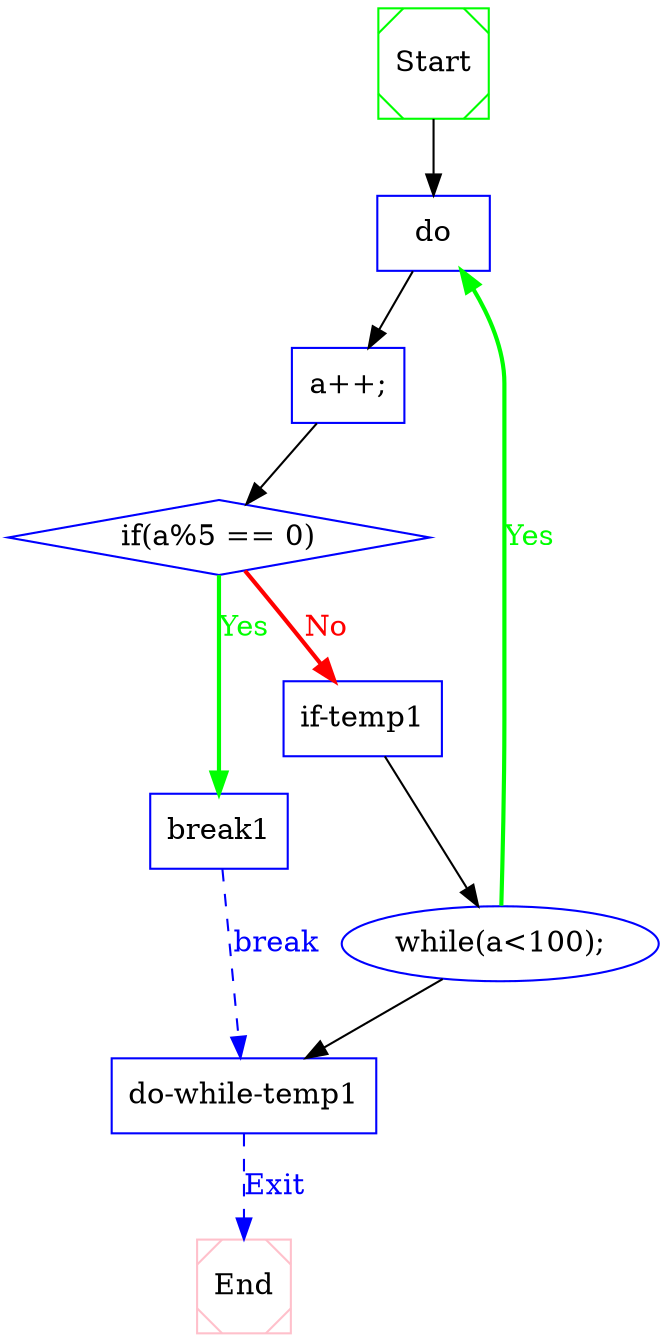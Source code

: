 digraph CFG {
 1  [shape = Msquare, color = green, label = "Start", ]
 2  [shape = box, color = blue, label = "do", ]
 3  [shape = box, color = blue, label = "a++;", ]
 4  [shape = diamond, color = blue, label = "if(a%5 == 0)", ]
 5  [shape = box, color = blue, label = "break1", ]
 6  [shape = box, color = blue, label = "if-temp1", ]
 7  [shape = ellipse, color = blue, label = "while(a<100);", ]
 8  [shape = box, color = blue, label = "do-while-temp1", ]
 9  [shape = Msquare, color = pink, label = "End", ]
 1  ->  2  [style = solid, label="", fillcolor = black, color = black, fontcolor = black]

 2  ->  3  [style = solid, label="", fillcolor = black, color = black, fontcolor = black]

 3  ->  4  [style = solid, label="", fillcolor = black, color = black, fontcolor = black]

 4  ->  6  [style = bold, label="No", fillcolor = red, color = red, fontcolor = red]
 4  ->  5  [style = bold, label="Yes", fillcolor = green, color = green, fontcolor = green]

 5  ->  8  [style = dashed, label="break", fillcolor = blue, color = blue, fontcolor = blue]

 6  ->  7  [style = solid, label="", fillcolor = black, color = black, fontcolor = black]

 7  ->  8  [style = solid, label="", fillcolor = black, color = black, fontcolor = black]
 7  ->  2  [style = bold, label="Yes", fillcolor = green, color = green, fontcolor = green]

 8  ->  9  [style = dashed, label="Exit", fillcolor = blue, color = blue, fontcolor = blue]


}
